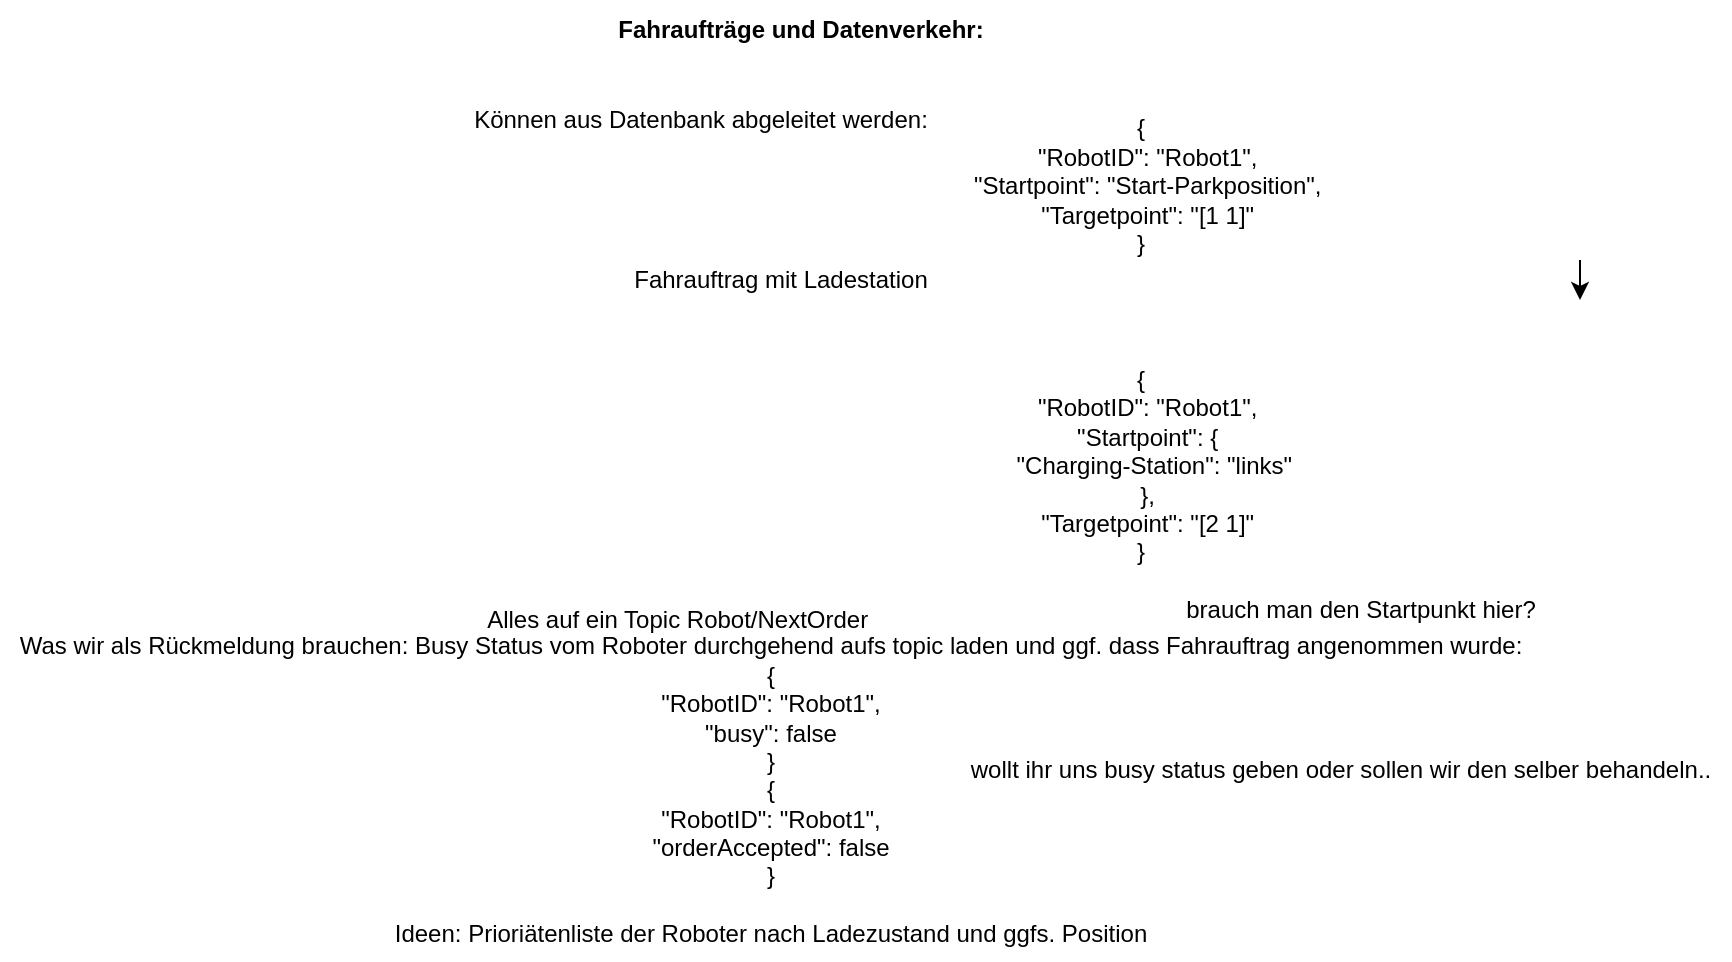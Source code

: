 <mxfile version="20.7.4" type="device"><diagram id="Ah5HVddiDrIlvoyDuRRs" name="Seite-1"><mxGraphModel dx="2188" dy="800" grid="1" gridSize="10" guides="1" tooltips="1" connect="1" arrows="1" fold="1" page="1" pageScale="1" pageWidth="827" pageHeight="1169" math="0" shadow="0"><root><mxCell id="0"/><mxCell id="1" parent="0"/><mxCell id="cDm4vJ4pqBEa11N5zZZE-2" value="&lt;b&gt;Fahraufträge und Datenverkehr:&lt;/b&gt;" style="text;html=1;align=center;verticalAlign=middle;resizable=0;points=[];autosize=1;strokeColor=none;fillColor=none;" parent="1" vertex="1"><mxGeometry x="-15" y="120" width="210" height="30" as="geometry"/></mxCell><mxCell id="cDm4vJ4pqBEa11N5zZZE-5" value="&lt;div&gt;{&lt;/div&gt;&lt;div&gt;&amp;nbsp; &quot;RobotID&quot;: &quot;Robot1&quot;,&lt;/div&gt;&lt;div&gt;&amp;nbsp; &quot;Startpoint&quot;: &quot;Start-Parkposition&quot;,&lt;/div&gt;&lt;div&gt;&amp;nbsp; &quot;Targetpoint&quot;: &quot;[1 1]&quot;&lt;/div&gt;&lt;div&gt;}&lt;/div&gt;&lt;div&gt;&lt;br&gt;&lt;/div&gt;" style="text;html=1;align=center;verticalAlign=middle;resizable=0;points=[];autosize=1;strokeColor=none;fillColor=none;" parent="1" vertex="1"><mxGeometry x="160" y="170" width="200" height="100" as="geometry"/></mxCell><mxCell id="cDm4vJ4pqBEa11N5zZZE-7" style="edgeStyle=orthogonalEdgeStyle;rounded=0;orthogonalLoop=1;jettySize=auto;html=1;" parent="1" edge="1"><mxGeometry relative="1" as="geometry"><mxPoint x="480" y="250" as="sourcePoint"/><mxPoint x="480" y="270" as="targetPoint"/></mxGeometry></mxCell><mxCell id="cDm4vJ4pqBEa11N5zZZE-8" value="&lt;div&gt;{&lt;/div&gt;&lt;div&gt;&amp;nbsp; &quot;RobotID&quot;: &quot;Robot1&quot;,&lt;/div&gt;&lt;div&gt;&amp;nbsp; &quot;Startpoint&quot;: {&lt;/div&gt;&lt;div&gt;&amp;nbsp; &amp;nbsp; &quot;Charging-Station&quot;: &quot;links&quot;&lt;/div&gt;&lt;div&gt;&amp;nbsp; },&lt;/div&gt;&lt;div&gt;&amp;nbsp; &quot;Targetpoint&quot;: &quot;[2 1]&quot;&lt;/div&gt;&lt;div&gt;}&lt;/div&gt;&lt;div&gt;&lt;br&gt;&lt;/div&gt;" style="text;html=1;align=center;verticalAlign=middle;resizable=0;points=[];autosize=1;strokeColor=none;fillColor=none;" parent="1" vertex="1"><mxGeometry x="175" y="295" width="170" height="130" as="geometry"/></mxCell><mxCell id="cDm4vJ4pqBEa11N5zZZE-10" value="Fahrauftrag mit Ladestation" style="text;html=1;align=center;verticalAlign=middle;resizable=0;points=[];autosize=1;strokeColor=none;fillColor=none;" parent="1" vertex="1"><mxGeometry x="-5" y="245" width="170" height="30" as="geometry"/></mxCell><mxCell id="cDm4vJ4pqBEa11N5zZZE-11" value="Alles auf ein Topic Robot/NextOrder&amp;nbsp;" style="text;html=1;align=center;verticalAlign=middle;resizable=0;points=[];autosize=1;strokeColor=none;fillColor=none;" parent="1" vertex="1"><mxGeometry x="-80" y="415" width="220" height="30" as="geometry"/></mxCell><mxCell id="cDm4vJ4pqBEa11N5zZZE-12" value="Was wir als Rückmeldung brauchen: Busy Status vom Roboter durchgehend aufs topic laden und ggf. dass Fahrauftrag angenommen wurde:&lt;br&gt;{&lt;br&gt;&quot;RobotID&quot;: &quot;Robot1&quot;,&lt;br&gt;&quot;busy&quot;: false&lt;br&gt;}&lt;br&gt;{&lt;br&gt;&quot;RobotID&quot;: &quot;Robot1&quot;,&lt;br&gt;&quot;orderAccepted&quot;: false&lt;br&gt;}&lt;br&gt;&lt;br&gt;Ideen: Prioriätenliste der Roboter nach Ladezustand und ggfs. Position" style="text;html=1;align=center;verticalAlign=middle;resizable=0;points=[];autosize=1;strokeColor=none;fillColor=none;" parent="1" vertex="1"><mxGeometry x="-310" y="430" width="770" height="170" as="geometry"/></mxCell><mxCell id="cDm4vJ4pqBEa11N5zZZE-13" value="brauch man den Startpunkt hier?" style="text;html=1;align=center;verticalAlign=middle;resizable=0;points=[];autosize=1;strokeColor=none;fillColor=none;" parent="1" vertex="1"><mxGeometry x="270" y="410" width="200" height="30" as="geometry"/></mxCell><mxCell id="cDm4vJ4pqBEa11N5zZZE-14" value="wollt ihr uns busy status geben oder sollen wir den selber behandeln.." style="text;html=1;align=center;verticalAlign=middle;resizable=0;points=[];autosize=1;strokeColor=none;fillColor=none;" parent="1" vertex="1"><mxGeometry x="165" y="490" width="390" height="30" as="geometry"/></mxCell><mxCell id="cDm4vJ4pqBEa11N5zZZE-15" value="Können aus Datenbank abgeleitet werden:" style="text;html=1;align=center;verticalAlign=middle;resizable=0;points=[];autosize=1;strokeColor=none;fillColor=none;" parent="1" vertex="1"><mxGeometry x="-85" y="165" width="250" height="30" as="geometry"/></mxCell></root></mxGraphModel></diagram></mxfile>